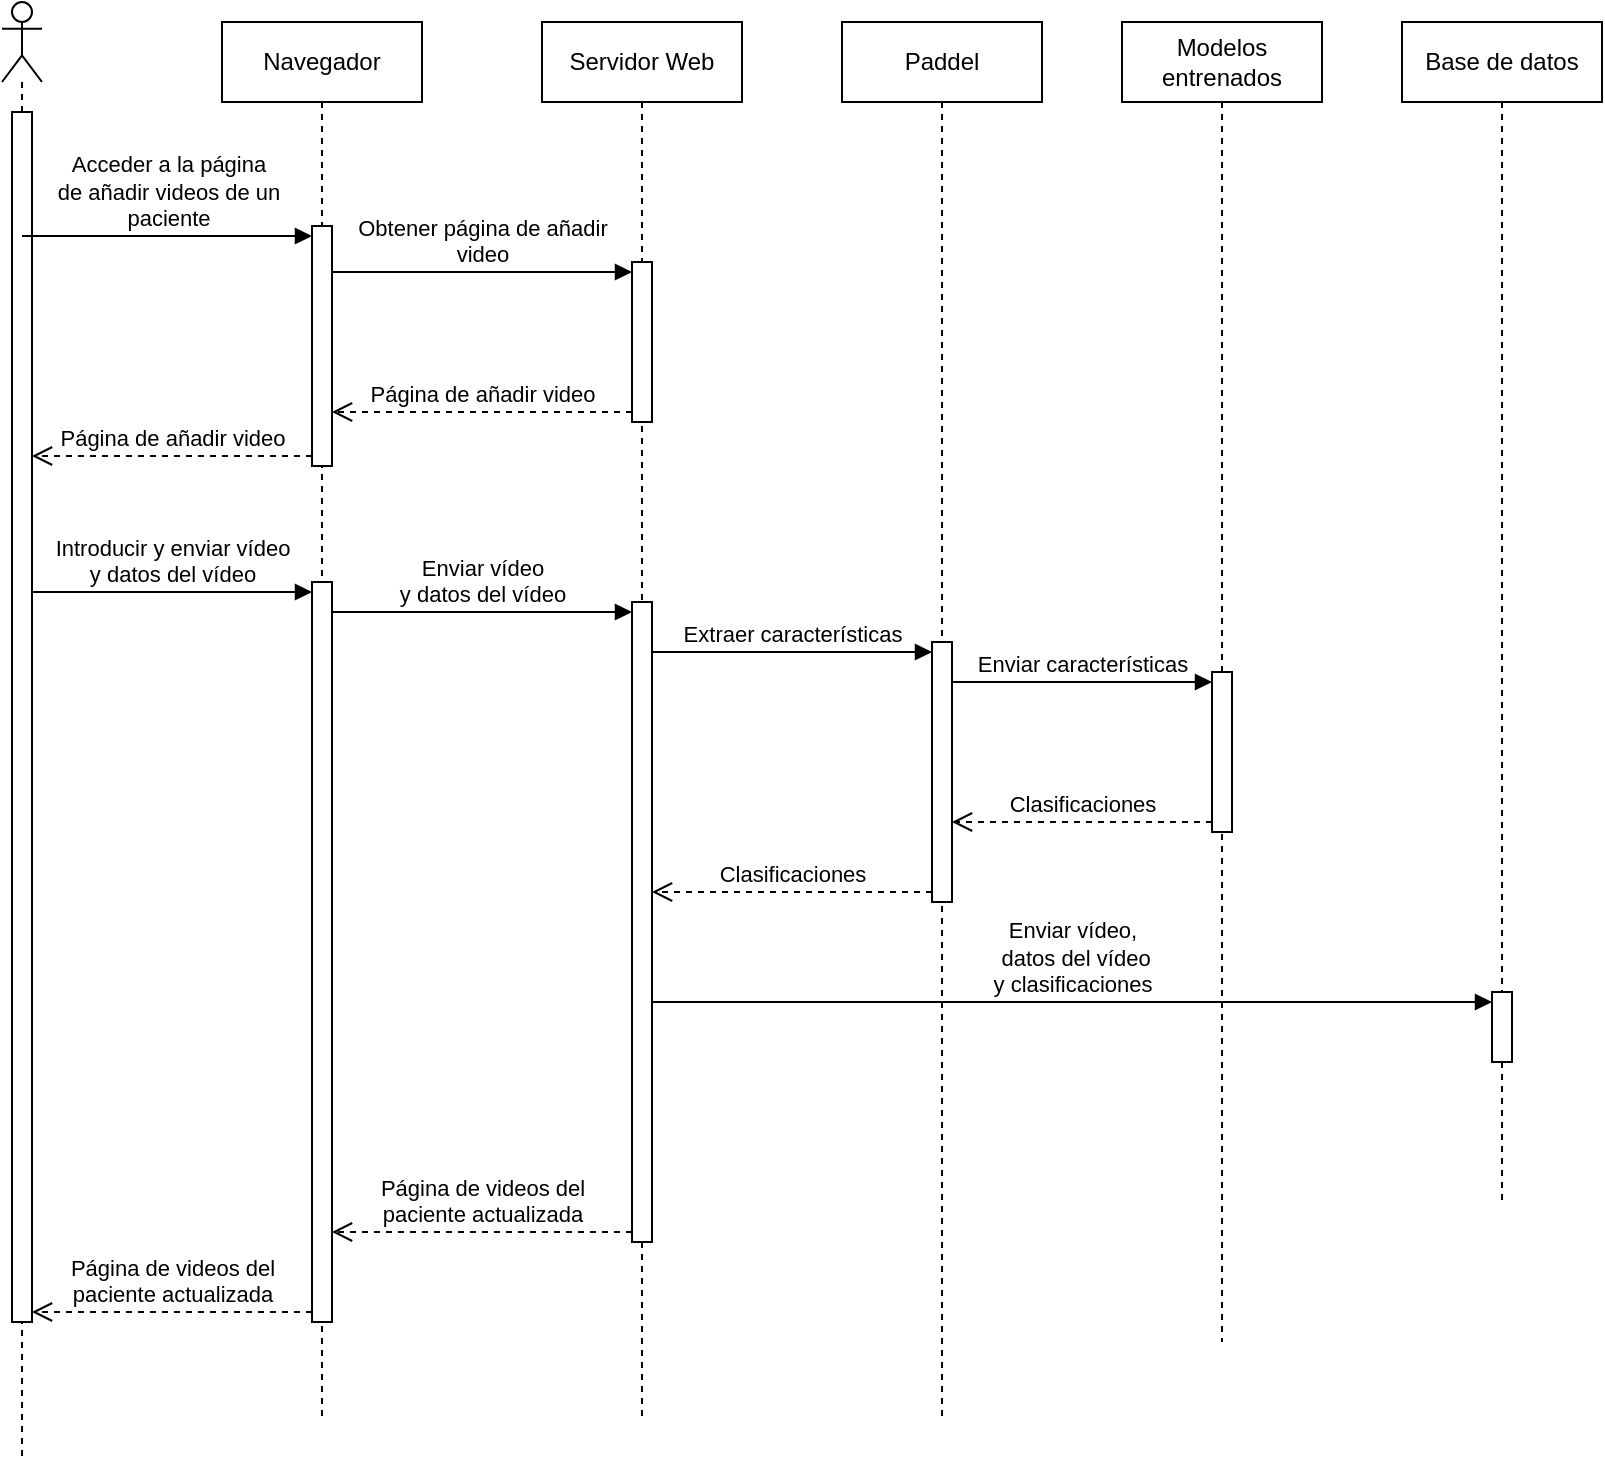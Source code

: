 <mxfile version="24.6.2" type="device">
  <diagram name="Página-1" id="M-ZSTxh6JOsAXfXdJga2">
    <mxGraphModel dx="890" dy="476" grid="0" gridSize="10" guides="1" tooltips="1" connect="1" arrows="1" fold="1" page="1" pageScale="1" pageWidth="1169" pageHeight="1200" math="0" shadow="0">
      <root>
        <mxCell id="0" />
        <mxCell id="1" parent="0" />
        <mxCell id="btw8MzeOIz6MvSK8TIFe-1" value="Navegador" style="shape=umlLifeline;perimeter=lifelinePerimeter;whiteSpace=wrap;html=1;container=1;dropTarget=0;collapsible=0;recursiveResize=0;outlineConnect=0;portConstraint=eastwest;newEdgeStyle={&quot;curved&quot;:0,&quot;rounded&quot;:0};" vertex="1" parent="1">
          <mxGeometry x="190" y="140" width="100" height="700" as="geometry" />
        </mxCell>
        <mxCell id="btw8MzeOIz6MvSK8TIFe-20" value="" style="html=1;points=[[0,0,0,0,5],[0,1,0,0,-5],[1,0,0,0,5],[1,1,0,0,-5]];perimeter=orthogonalPerimeter;outlineConnect=0;targetShapes=umlLifeline;portConstraint=eastwest;newEdgeStyle={&quot;curved&quot;:0,&quot;rounded&quot;:0};" vertex="1" parent="btw8MzeOIz6MvSK8TIFe-1">
          <mxGeometry x="45" y="102" width="10" height="120" as="geometry" />
        </mxCell>
        <mxCell id="btw8MzeOIz6MvSK8TIFe-3" value="" style="html=1;points=[[0,0,0,0,5],[0,1,0,0,-5],[1,0,0,0,5],[1,1,0,0,-5]];perimeter=orthogonalPerimeter;outlineConnect=0;targetShapes=umlLifeline;portConstraint=eastwest;newEdgeStyle={&quot;curved&quot;:0,&quot;rounded&quot;:0};" vertex="1" parent="btw8MzeOIz6MvSK8TIFe-1">
          <mxGeometry x="45" y="280" width="10" height="370" as="geometry" />
        </mxCell>
        <mxCell id="btw8MzeOIz6MvSK8TIFe-2" value="Servidor Web" style="shape=umlLifeline;perimeter=lifelinePerimeter;whiteSpace=wrap;html=1;container=1;dropTarget=0;collapsible=0;recursiveResize=0;outlineConnect=0;portConstraint=eastwest;newEdgeStyle={&quot;curved&quot;:0,&quot;rounded&quot;:0};" vertex="1" parent="1">
          <mxGeometry x="350" y="140" width="100" height="700" as="geometry" />
        </mxCell>
        <mxCell id="btw8MzeOIz6MvSK8TIFe-13" value="" style="html=1;points=[[0,0,0,0,5],[0,1,0,0,-5],[1,0,0,0,5],[1,1,0,0,-5]];perimeter=orthogonalPerimeter;outlineConnect=0;targetShapes=umlLifeline;portConstraint=eastwest;newEdgeStyle={&quot;curved&quot;:0,&quot;rounded&quot;:0};" vertex="1" parent="btw8MzeOIz6MvSK8TIFe-2">
          <mxGeometry x="45" y="120" width="10" height="80" as="geometry" />
        </mxCell>
        <mxCell id="btw8MzeOIz6MvSK8TIFe-33" value="" style="html=1;points=[[0,0,0,0,5],[0,1,0,0,-5],[1,0,0,0,5],[1,1,0,0,-5]];perimeter=orthogonalPerimeter;outlineConnect=0;targetShapes=umlLifeline;portConstraint=eastwest;newEdgeStyle={&quot;curved&quot;:0,&quot;rounded&quot;:0};" vertex="1" parent="btw8MzeOIz6MvSK8TIFe-2">
          <mxGeometry x="45" y="290" width="10" height="320" as="geometry" />
        </mxCell>
        <mxCell id="btw8MzeOIz6MvSK8TIFe-7" value="Obtener página de añadir&lt;div&gt;video&lt;/div&gt;" style="html=1;verticalAlign=bottom;endArrow=block;curved=0;rounded=0;entryX=0;entryY=0;entryDx=0;entryDy=5;entryPerimeter=0;" edge="1" target="btw8MzeOIz6MvSK8TIFe-13" parent="1" source="btw8MzeOIz6MvSK8TIFe-20">
          <mxGeometry x="0.002" relative="1" as="geometry">
            <mxPoint x="260" y="305" as="sourcePoint" />
            <mxPoint x="380" y="275" as="targetPoint" />
            <mxPoint as="offset" />
          </mxGeometry>
        </mxCell>
        <mxCell id="btw8MzeOIz6MvSK8TIFe-9" value="Base de datos" style="shape=umlLifeline;perimeter=lifelinePerimeter;whiteSpace=wrap;html=1;container=1;dropTarget=0;collapsible=0;recursiveResize=0;outlineConnect=0;portConstraint=eastwest;newEdgeStyle={&quot;curved&quot;:0,&quot;rounded&quot;:0};" vertex="1" parent="1">
          <mxGeometry x="780" y="140" width="100" height="590" as="geometry" />
        </mxCell>
        <mxCell id="btw8MzeOIz6MvSK8TIFe-24" value="" style="html=1;points=[[0,0,0,0,5],[0,1,0,0,-5],[1,0,0,0,5],[1,1,0,0,-5]];perimeter=orthogonalPerimeter;outlineConnect=0;targetShapes=umlLifeline;portConstraint=eastwest;newEdgeStyle={&quot;curved&quot;:0,&quot;rounded&quot;:0};" vertex="1" parent="btw8MzeOIz6MvSK8TIFe-9">
          <mxGeometry x="45" y="485" width="10" height="35" as="geometry" />
        </mxCell>
        <mxCell id="btw8MzeOIz6MvSK8TIFe-10" value="Paddel" style="shape=umlLifeline;perimeter=lifelinePerimeter;whiteSpace=wrap;html=1;container=1;dropTarget=0;collapsible=0;recursiveResize=0;outlineConnect=0;portConstraint=eastwest;newEdgeStyle={&quot;curved&quot;:0,&quot;rounded&quot;:0};" vertex="1" parent="1">
          <mxGeometry x="500" y="140" width="100" height="700" as="geometry" />
        </mxCell>
        <mxCell id="btw8MzeOIz6MvSK8TIFe-22" value="" style="html=1;points=[[0,0,0,0,5],[0,1,0,0,-5],[1,0,0,0,5],[1,1,0,0,-5]];perimeter=orthogonalPerimeter;outlineConnect=0;targetShapes=umlLifeline;portConstraint=eastwest;newEdgeStyle={&quot;curved&quot;:0,&quot;rounded&quot;:0};" vertex="1" parent="btw8MzeOIz6MvSK8TIFe-10">
          <mxGeometry x="45" y="310" width="10" height="130" as="geometry" />
        </mxCell>
        <mxCell id="btw8MzeOIz6MvSK8TIFe-11" value="Modelos entrenados" style="shape=umlLifeline;perimeter=lifelinePerimeter;whiteSpace=wrap;html=1;container=1;dropTarget=0;collapsible=0;recursiveResize=0;outlineConnect=0;portConstraint=eastwest;newEdgeStyle={&quot;curved&quot;:0,&quot;rounded&quot;:0};" vertex="1" parent="1">
          <mxGeometry x="640" y="140" width="100" height="660" as="geometry" />
        </mxCell>
        <mxCell id="btw8MzeOIz6MvSK8TIFe-23" value="" style="html=1;points=[[0,0,0,0,5],[0,1,0,0,-5],[1,0,0,0,5],[1,1,0,0,-5]];perimeter=orthogonalPerimeter;outlineConnect=0;targetShapes=umlLifeline;portConstraint=eastwest;newEdgeStyle={&quot;curved&quot;:0,&quot;rounded&quot;:0};" vertex="1" parent="btw8MzeOIz6MvSK8TIFe-11">
          <mxGeometry x="45" y="325" width="10" height="80" as="geometry" />
        </mxCell>
        <mxCell id="btw8MzeOIz6MvSK8TIFe-18" value="" style="shape=umlLifeline;perimeter=lifelinePerimeter;whiteSpace=wrap;html=1;container=1;dropTarget=0;collapsible=0;recursiveResize=0;outlineConnect=0;portConstraint=eastwest;newEdgeStyle={&quot;curved&quot;:0,&quot;rounded&quot;:0};participant=umlActor;" vertex="1" parent="1">
          <mxGeometry x="80" y="130" width="20" height="730" as="geometry" />
        </mxCell>
        <mxCell id="btw8MzeOIz6MvSK8TIFe-19" value="" style="html=1;points=[[0,0,0,0,5],[0,1,0,0,-5],[1,0,0,0,5],[1,1,0,0,-5]];perimeter=orthogonalPerimeter;outlineConnect=0;targetShapes=umlLifeline;portConstraint=eastwest;newEdgeStyle={&quot;curved&quot;:0,&quot;rounded&quot;:0};" vertex="1" parent="btw8MzeOIz6MvSK8TIFe-18">
          <mxGeometry x="5" y="55" width="10" height="605" as="geometry" />
        </mxCell>
        <mxCell id="btw8MzeOIz6MvSK8TIFe-21" value="Acceder a la página&lt;div&gt;de añadir videos de un&lt;/div&gt;&lt;div&gt;paciente&lt;/div&gt;" style="html=1;verticalAlign=bottom;endArrow=block;curved=0;rounded=0;entryX=0;entryY=0;entryDx=0;entryDy=5;entryPerimeter=0;" edge="1" parent="1" source="btw8MzeOIz6MvSK8TIFe-18" target="btw8MzeOIz6MvSK8TIFe-20">
          <mxGeometry relative="1" as="geometry">
            <mxPoint x="115" y="243" as="sourcePoint" />
            <mxPoint x="235" y="243" as="targetPoint" />
          </mxGeometry>
        </mxCell>
        <mxCell id="btw8MzeOIz6MvSK8TIFe-37" value="Página de añadir video" style="html=1;verticalAlign=bottom;endArrow=open;dashed=1;endSize=8;curved=0;rounded=0;exitX=0;exitY=1;exitDx=0;exitDy=-5;exitPerimeter=0;" edge="1" parent="1" source="btw8MzeOIz6MvSK8TIFe-13" target="btw8MzeOIz6MvSK8TIFe-20">
          <mxGeometry relative="1" as="geometry">
            <mxPoint x="245" y="340" as="targetPoint" />
            <mxPoint x="395" y="340" as="sourcePoint" />
          </mxGeometry>
        </mxCell>
        <mxCell id="btw8MzeOIz6MvSK8TIFe-38" value="Página de añadir video" style="html=1;verticalAlign=bottom;endArrow=open;dashed=1;endSize=8;curved=0;rounded=0;exitX=0;exitY=1;exitDx=0;exitDy=-5;exitPerimeter=0;" edge="1" parent="1" source="btw8MzeOIz6MvSK8TIFe-20" target="btw8MzeOIz6MvSK8TIFe-19">
          <mxGeometry relative="1" as="geometry">
            <mxPoint x="115" y="361" as="targetPoint" />
            <mxPoint x="235" y="361.0" as="sourcePoint" />
          </mxGeometry>
        </mxCell>
        <mxCell id="btw8MzeOIz6MvSK8TIFe-39" value="Introducir y enviar vídeo&lt;div&gt;y datos del vídeo&lt;/div&gt;" style="html=1;verticalAlign=bottom;endArrow=block;curved=0;rounded=0;entryX=0;entryY=0;entryDx=0;entryDy=5;entryPerimeter=0;" edge="1" parent="1" source="btw8MzeOIz6MvSK8TIFe-19" target="btw8MzeOIz6MvSK8TIFe-3">
          <mxGeometry relative="1" as="geometry">
            <mxPoint x="90" y="405" as="sourcePoint" />
            <mxPoint x="235" y="405" as="targetPoint" />
          </mxGeometry>
        </mxCell>
        <mxCell id="btw8MzeOIz6MvSK8TIFe-40" value="Enviar vídeo&lt;div&gt;y datos del vídeo&lt;/div&gt;" style="html=1;verticalAlign=bottom;endArrow=block;curved=0;rounded=0;entryX=0;entryY=0;entryDx=0;entryDy=5;entryPerimeter=0;" edge="1" parent="1" source="btw8MzeOIz6MvSK8TIFe-3" target="btw8MzeOIz6MvSK8TIFe-33">
          <mxGeometry relative="1" as="geometry">
            <mxPoint x="250" y="425" as="sourcePoint" />
            <mxPoint x="390" y="425" as="targetPoint" />
          </mxGeometry>
        </mxCell>
        <mxCell id="btw8MzeOIz6MvSK8TIFe-41" value="Extraer características" style="html=1;verticalAlign=bottom;endArrow=block;curved=0;rounded=0;entryX=0;entryY=0;entryDx=0;entryDy=5;entryPerimeter=0;" edge="1" parent="1" source="btw8MzeOIz6MvSK8TIFe-33" target="btw8MzeOIz6MvSK8TIFe-22">
          <mxGeometry relative="1" as="geometry">
            <mxPoint x="490" y="464.17" as="sourcePoint" />
            <mxPoint x="640" y="464.17" as="targetPoint" />
          </mxGeometry>
        </mxCell>
        <mxCell id="btw8MzeOIz6MvSK8TIFe-42" value="Enviar características" style="html=1;verticalAlign=bottom;endArrow=block;curved=0;rounded=0;entryX=0;entryY=0;entryDx=0;entryDy=5;entryPerimeter=0;" edge="1" parent="1" source="btw8MzeOIz6MvSK8TIFe-22" target="btw8MzeOIz6MvSK8TIFe-23">
          <mxGeometry relative="1" as="geometry">
            <mxPoint x="550" y="474.43" as="sourcePoint" />
            <mxPoint x="690" y="474.43" as="targetPoint" />
          </mxGeometry>
        </mxCell>
        <mxCell id="btw8MzeOIz6MvSK8TIFe-43" value="Clasificaciones" style="html=1;verticalAlign=bottom;endArrow=open;dashed=1;endSize=8;curved=0;rounded=0;exitX=0;exitY=1;exitDx=0;exitDy=-5;exitPerimeter=0;" edge="1" parent="1" source="btw8MzeOIz6MvSK8TIFe-23" target="btw8MzeOIz6MvSK8TIFe-22">
          <mxGeometry relative="1" as="geometry">
            <mxPoint x="540" y="605" as="targetPoint" />
            <mxPoint x="690" y="605" as="sourcePoint" />
          </mxGeometry>
        </mxCell>
        <mxCell id="btw8MzeOIz6MvSK8TIFe-44" value="Clasificaciones" style="html=1;verticalAlign=bottom;endArrow=open;dashed=1;endSize=8;curved=0;rounded=0;exitX=0;exitY=1;exitDx=0;exitDy=-5;exitPerimeter=0;" edge="1" parent="1" source="btw8MzeOIz6MvSK8TIFe-22" target="btw8MzeOIz6MvSK8TIFe-33">
          <mxGeometry relative="1" as="geometry">
            <mxPoint x="410" y="565" as="targetPoint" />
            <mxPoint x="540" y="565" as="sourcePoint" />
          </mxGeometry>
        </mxCell>
        <mxCell id="btw8MzeOIz6MvSK8TIFe-45" value="Enviar vídeo,&lt;div&gt;&amp;nbsp;datos del vídeo&lt;/div&gt;&lt;div&gt;y clasificaciones&lt;/div&gt;" style="html=1;verticalAlign=bottom;endArrow=block;curved=0;rounded=0;entryX=0;entryY=0;entryDx=0;entryDy=5;entryPerimeter=0;" edge="1" parent="1" source="btw8MzeOIz6MvSK8TIFe-33" target="btw8MzeOIz6MvSK8TIFe-24">
          <mxGeometry relative="1" as="geometry">
            <mxPoint x="520" y="640" as="sourcePoint" />
            <mxPoint x="670" y="640" as="targetPoint" />
          </mxGeometry>
        </mxCell>
        <mxCell id="btw8MzeOIz6MvSK8TIFe-46" value="Página de videos del&lt;div&gt;paciente actualizada&lt;/div&gt;" style="html=1;verticalAlign=bottom;endArrow=open;dashed=1;endSize=8;curved=0;rounded=0;exitX=0;exitY=1;exitDx=0;exitDy=-5;exitPerimeter=0;" edge="1" parent="1" source="btw8MzeOIz6MvSK8TIFe-33" target="btw8MzeOIz6MvSK8TIFe-3">
          <mxGeometry relative="1" as="geometry">
            <mxPoint x="240" y="740" as="targetPoint" />
            <mxPoint x="390" y="750" as="sourcePoint" />
          </mxGeometry>
        </mxCell>
        <mxCell id="btw8MzeOIz6MvSK8TIFe-47" value="Página de videos del&lt;div&gt;paciente actualizada&lt;/div&gt;" style="html=1;verticalAlign=bottom;endArrow=open;dashed=1;endSize=8;curved=0;rounded=0;exitX=0;exitY=1;exitDx=0;exitDy=-5;exitPerimeter=0;entryX=1;entryY=1;entryDx=0;entryDy=-5;entryPerimeter=0;" edge="1" parent="1" source="btw8MzeOIz6MvSK8TIFe-3" target="btw8MzeOIz6MvSK8TIFe-19">
          <mxGeometry relative="1" as="geometry">
            <mxPoint x="100" y="790" as="targetPoint" />
            <mxPoint x="250" y="790" as="sourcePoint" />
          </mxGeometry>
        </mxCell>
      </root>
    </mxGraphModel>
  </diagram>
</mxfile>
